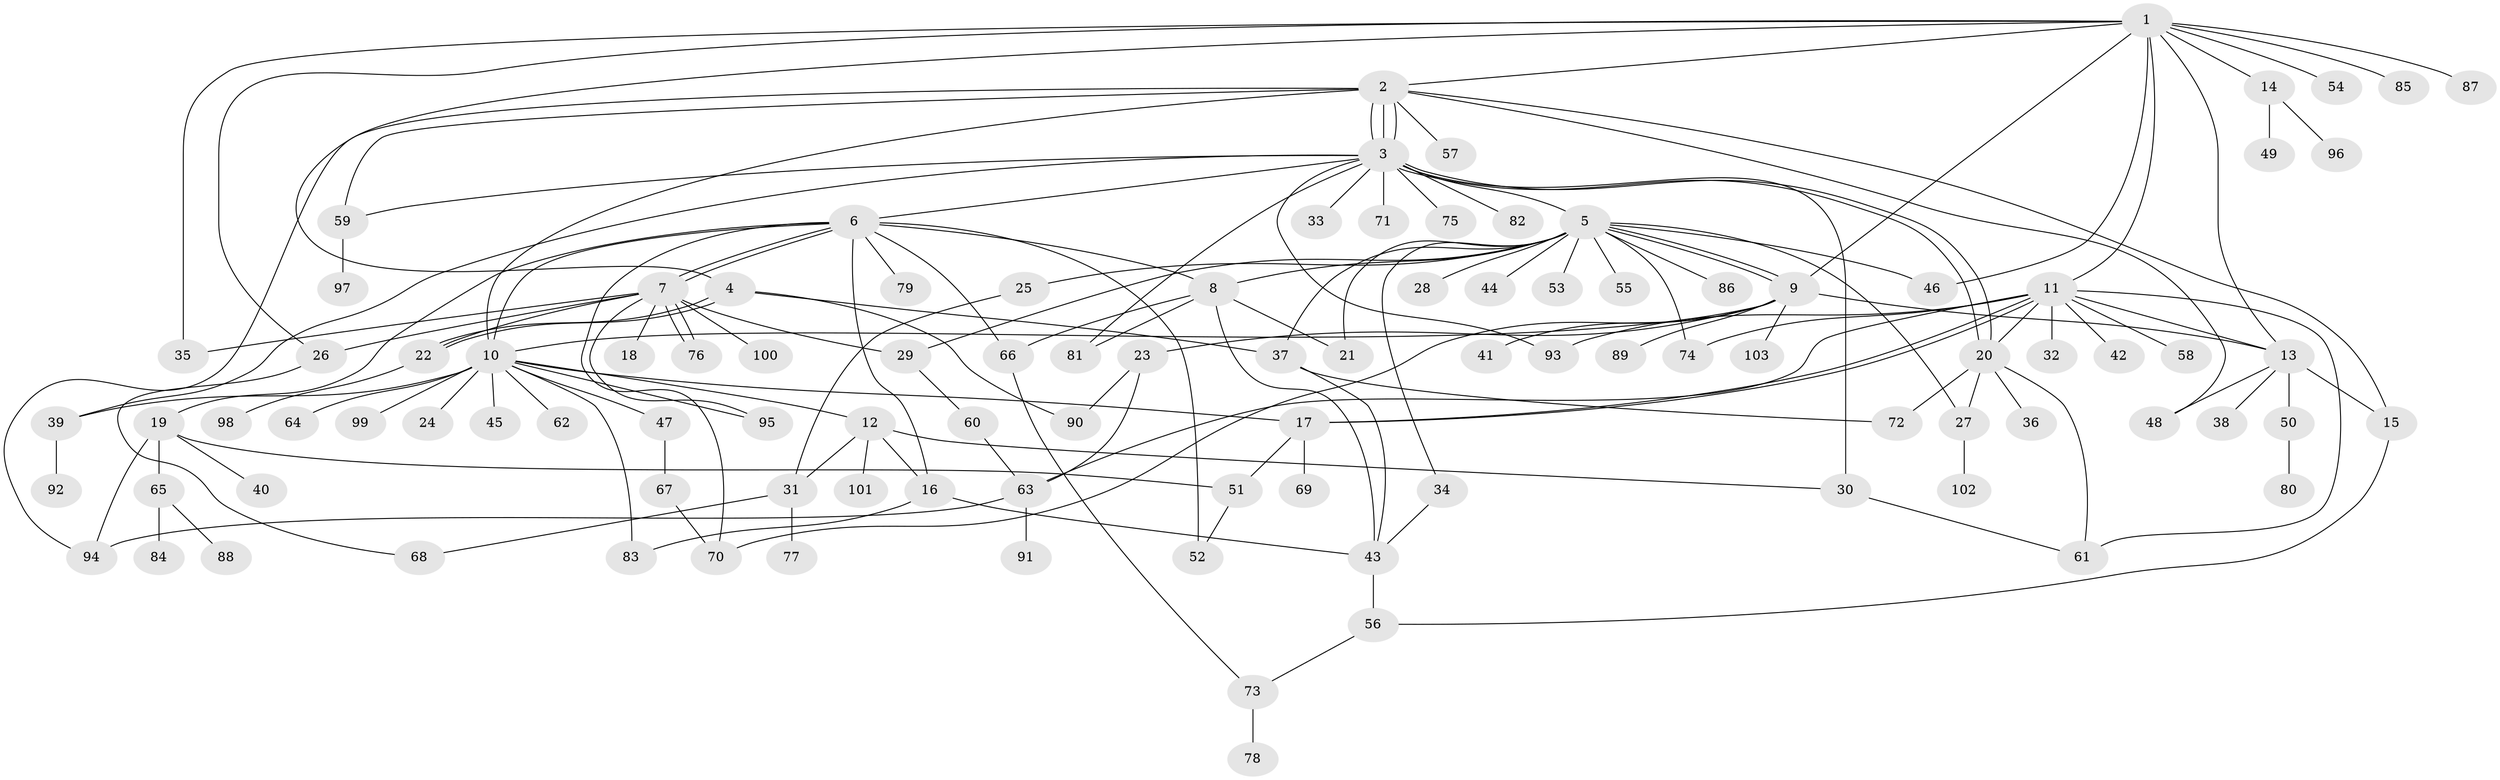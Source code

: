 // Generated by graph-tools (version 1.1) at 2025/35/03/09/25 02:35:47]
// undirected, 103 vertices, 157 edges
graph export_dot {
graph [start="1"]
  node [color=gray90,style=filled];
  1;
  2;
  3;
  4;
  5;
  6;
  7;
  8;
  9;
  10;
  11;
  12;
  13;
  14;
  15;
  16;
  17;
  18;
  19;
  20;
  21;
  22;
  23;
  24;
  25;
  26;
  27;
  28;
  29;
  30;
  31;
  32;
  33;
  34;
  35;
  36;
  37;
  38;
  39;
  40;
  41;
  42;
  43;
  44;
  45;
  46;
  47;
  48;
  49;
  50;
  51;
  52;
  53;
  54;
  55;
  56;
  57;
  58;
  59;
  60;
  61;
  62;
  63;
  64;
  65;
  66;
  67;
  68;
  69;
  70;
  71;
  72;
  73;
  74;
  75;
  76;
  77;
  78;
  79;
  80;
  81;
  82;
  83;
  84;
  85;
  86;
  87;
  88;
  89;
  90;
  91;
  92;
  93;
  94;
  95;
  96;
  97;
  98;
  99;
  100;
  101;
  102;
  103;
  1 -- 2;
  1 -- 4;
  1 -- 9;
  1 -- 11;
  1 -- 13;
  1 -- 14;
  1 -- 26;
  1 -- 35;
  1 -- 46;
  1 -- 54;
  1 -- 85;
  1 -- 87;
  2 -- 3;
  2 -- 3;
  2 -- 3;
  2 -- 10;
  2 -- 15;
  2 -- 48;
  2 -- 57;
  2 -- 59;
  2 -- 94;
  3 -- 5;
  3 -- 6;
  3 -- 20;
  3 -- 20;
  3 -- 30;
  3 -- 33;
  3 -- 39;
  3 -- 59;
  3 -- 71;
  3 -- 75;
  3 -- 81;
  3 -- 82;
  3 -- 93;
  4 -- 22;
  4 -- 22;
  4 -- 37;
  4 -- 90;
  5 -- 8;
  5 -- 9;
  5 -- 9;
  5 -- 21;
  5 -- 25;
  5 -- 27;
  5 -- 28;
  5 -- 29;
  5 -- 34;
  5 -- 37;
  5 -- 44;
  5 -- 46;
  5 -- 53;
  5 -- 55;
  5 -- 74;
  5 -- 86;
  6 -- 7;
  6 -- 7;
  6 -- 8;
  6 -- 10;
  6 -- 16;
  6 -- 19;
  6 -- 52;
  6 -- 66;
  6 -- 70;
  6 -- 79;
  7 -- 18;
  7 -- 22;
  7 -- 26;
  7 -- 29;
  7 -- 35;
  7 -- 76;
  7 -- 76;
  7 -- 95;
  7 -- 100;
  8 -- 21;
  8 -- 43;
  8 -- 66;
  8 -- 81;
  9 -- 10;
  9 -- 13;
  9 -- 23;
  9 -- 41;
  9 -- 70;
  9 -- 89;
  9 -- 103;
  10 -- 12;
  10 -- 17;
  10 -- 24;
  10 -- 39;
  10 -- 45;
  10 -- 47;
  10 -- 62;
  10 -- 64;
  10 -- 83;
  10 -- 95;
  10 -- 99;
  11 -- 13;
  11 -- 17;
  11 -- 17;
  11 -- 20;
  11 -- 32;
  11 -- 42;
  11 -- 58;
  11 -- 61;
  11 -- 63;
  11 -- 74;
  11 -- 93;
  12 -- 16;
  12 -- 30;
  12 -- 31;
  12 -- 101;
  13 -- 15;
  13 -- 38;
  13 -- 48;
  13 -- 50;
  14 -- 49;
  14 -- 96;
  15 -- 56;
  16 -- 43;
  16 -- 83;
  17 -- 51;
  17 -- 69;
  19 -- 40;
  19 -- 51;
  19 -- 65;
  19 -- 94;
  20 -- 27;
  20 -- 36;
  20 -- 61;
  20 -- 72;
  22 -- 98;
  23 -- 63;
  23 -- 90;
  25 -- 31;
  26 -- 68;
  27 -- 102;
  29 -- 60;
  30 -- 61;
  31 -- 68;
  31 -- 77;
  34 -- 43;
  37 -- 43;
  37 -- 72;
  39 -- 92;
  43 -- 56;
  47 -- 67;
  50 -- 80;
  51 -- 52;
  56 -- 73;
  59 -- 97;
  60 -- 63;
  63 -- 91;
  63 -- 94;
  65 -- 84;
  65 -- 88;
  66 -- 73;
  67 -- 70;
  73 -- 78;
}

